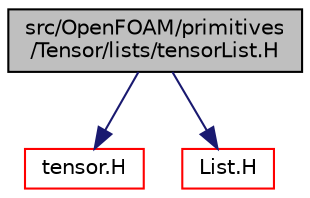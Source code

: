 digraph "src/OpenFOAM/primitives/Tensor/lists/tensorList.H"
{
  bgcolor="transparent";
  edge [fontname="Helvetica",fontsize="10",labelfontname="Helvetica",labelfontsize="10"];
  node [fontname="Helvetica",fontsize="10",shape=record];
  Node0 [label="src/OpenFOAM/primitives\l/Tensor/lists/tensorList.H",height=0.2,width=0.4,color="black", fillcolor="grey75", style="filled", fontcolor="black"];
  Node0 -> Node1 [color="midnightblue",fontsize="10",style="solid",fontname="Helvetica"];
  Node1 [label="tensor.H",height=0.2,width=0.4,color="red",URL="$a13613.html"];
  Node0 -> Node69 [color="midnightblue",fontsize="10",style="solid",fontname="Helvetica"];
  Node69 [label="List.H",height=0.2,width=0.4,color="red",URL="$a09368.html"];
}
